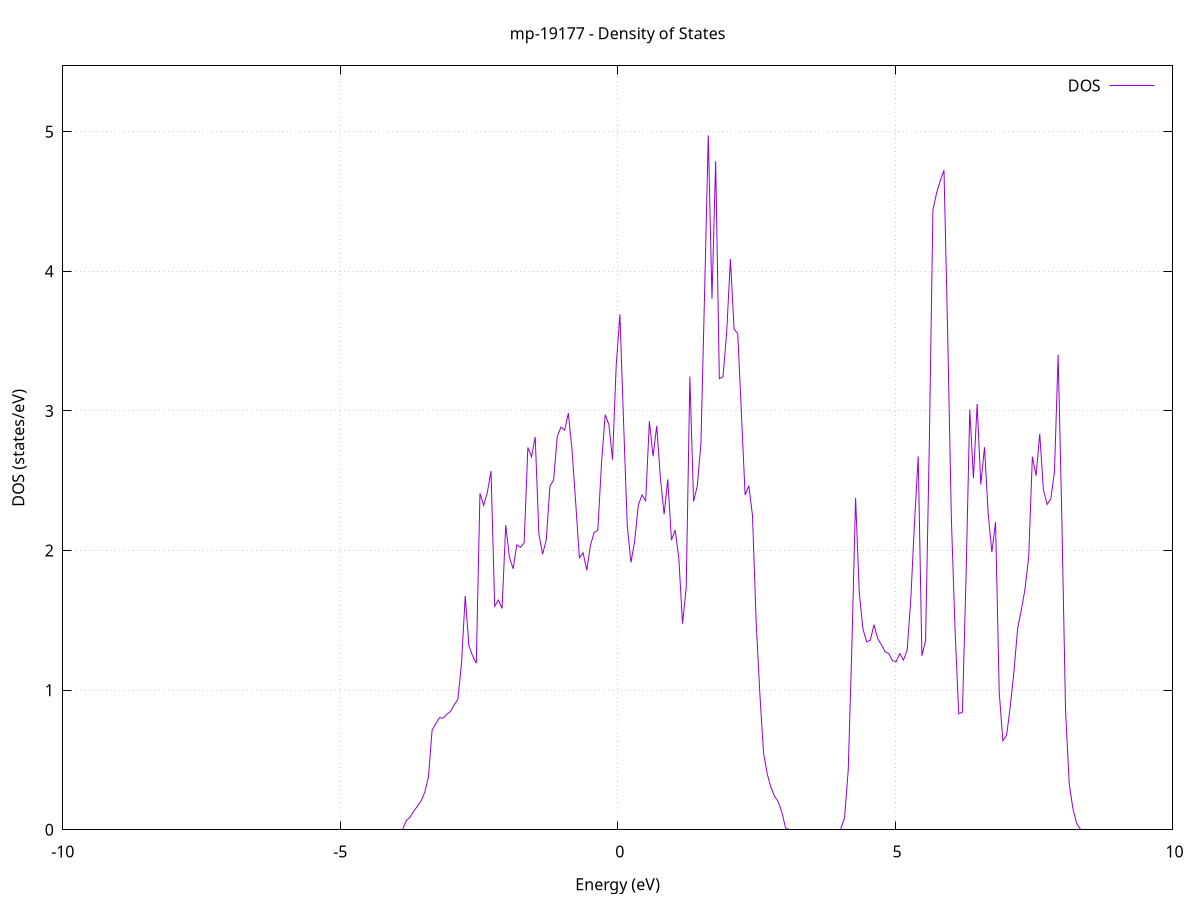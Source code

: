 set title 'mp-19177 - Density of States'
set xlabel 'Energy (eV)'
set ylabel 'DOS (states/eV)'
set grid
set xrange [-10:10]
set yrange [0:5.471]
set xzeroaxis lt -1
set terminal png size 800,600
set output 'mp-19177_dos_gnuplot.png'
plot '-' using 1:2 with lines title 'DOS'
-47.349200 0.000000
-47.282800 0.000000
-47.216500 0.000000
-47.150100 0.000000
-47.083700 0.000000
-47.017300 0.000000
-46.951000 0.000000
-46.884600 0.000000
-46.818200 0.000000
-46.751900 0.000000
-46.685500 0.000000
-46.619100 0.000000
-46.552700 0.000000
-46.486400 0.000000
-46.420000 0.000000
-46.353600 0.000000
-46.287200 0.000000
-46.220900 0.000000
-46.154500 0.000000
-46.088100 0.000000
-46.021800 0.000000
-45.955400 0.000000
-45.889000 0.000000
-45.822600 0.000000
-45.756300 0.000000
-45.689900 0.000000
-45.623500 0.000000
-45.557100 0.000000
-45.490800 0.000000
-45.424400 0.000000
-45.358000 0.000000
-45.291700 0.000000
-45.225300 0.000000
-45.158900 0.000000
-45.092500 0.000000
-45.026200 0.000000
-44.959800 0.000000
-44.893400 0.000000
-44.827100 0.000000
-44.760700 0.000000
-44.694300 0.000000
-44.627900 0.000000
-44.561600 0.000000
-44.495200 0.000000
-44.428800 0.000000
-44.362400 0.000000
-44.296100 0.000000
-44.229700 0.000000
-44.163300 0.000000
-44.097000 0.000000
-44.030600 0.000000
-43.964200 0.000000
-43.897800 0.000000
-43.831500 0.000000
-43.765100 0.000000
-43.698700 0.000000
-43.632300 0.000000
-43.566000 0.000000
-43.499600 0.000000
-43.433200 0.000000
-43.366900 0.000000
-43.300500 0.000000
-43.234100 0.000000
-43.167700 0.000000
-43.101400 0.000000
-43.035000 0.000000
-42.968600 0.000000
-42.902200 0.000000
-42.835900 0.000000
-42.769500 0.000000
-42.703100 0.000000
-42.636800 0.000000
-42.570400 0.000000
-42.504000 0.000000
-42.437600 0.000000
-42.371300 0.000000
-42.304900 0.000000
-42.238500 0.000000
-42.172100 0.000000
-42.105800 0.000000
-42.039400 0.000000
-41.973000 0.000000
-41.906700 0.000000
-41.840300 0.000000
-41.773900 0.000000
-41.707500 0.000000
-41.641200 0.000000
-41.574800 0.000000
-41.508400 0.000000
-41.442100 0.000000
-41.375700 0.000000
-41.309300 0.000000
-41.242900 0.000000
-41.176600 0.000000
-41.110200 0.000000
-41.043800 0.000000
-40.977400 0.000000
-40.911100 0.000000
-40.844700 0.000000
-40.778300 0.000000
-40.712000 0.000000
-40.645600 0.000000
-40.579200 0.000000
-40.512800 0.000000
-40.446500 0.000000
-40.380100 0.000000
-40.313700 0.000000
-40.247300 10.254200
-40.181000 30.806600
-40.114600 0.000000
-40.048200 0.000000
-39.981900 0.000000
-39.915500 0.000000
-39.849100 0.000000
-39.782700 0.000000
-39.716400 0.000000
-39.650000 0.000000
-39.583600 0.000000
-39.517200 0.000000
-39.450900 0.000000
-39.384500 0.000000
-39.318100 0.000000
-39.251800 0.000000
-39.185400 0.000000
-39.119000 0.000000
-39.052600 0.000000
-38.986300 0.000000
-38.919900 0.000000
-38.853500 0.000000
-38.787200 0.000000
-38.720800 0.000000
-38.654400 0.000000
-38.588000 0.000000
-38.521700 0.000000
-38.455300 0.000000
-38.388900 0.000000
-38.322500 0.000000
-38.256200 0.000000
-38.189800 0.000000
-38.123400 0.000000
-38.057100 0.000000
-37.990700 0.000000
-37.924300 0.000000
-37.857900 0.000000
-37.791600 0.000000
-37.725200 0.000000
-37.658800 0.000000
-37.592400 0.000000
-37.526100 0.000000
-37.459700 0.000000
-37.393300 0.000000
-37.327000 0.000000
-37.260600 0.000000
-37.194200 0.000000
-37.127800 0.000000
-37.061500 0.000000
-36.995100 0.000000
-36.928700 0.000000
-36.862300 0.000000
-36.796000 0.000000
-36.729600 0.000000
-36.663200 0.000000
-36.596900 0.000000
-36.530500 0.000000
-36.464100 0.000000
-36.397700 0.000000
-36.331400 0.000000
-36.265000 0.000000
-36.198600 0.000000
-36.132200 0.000000
-36.065900 0.000000
-35.999500 0.000000
-35.933100 0.000000
-35.866800 0.000000
-35.800400 0.000000
-35.734000 0.000000
-35.667600 0.000000
-35.601300 0.000000
-35.534900 0.000000
-35.468500 0.000000
-35.402200 0.000000
-35.335800 0.000000
-35.269400 0.000000
-35.203000 0.000000
-35.136700 0.000000
-35.070300 0.000000
-35.003900 0.000000
-34.937500 0.000000
-34.871200 0.000000
-34.804800 0.000000
-34.738400 0.000000
-34.672100 0.000000
-34.605700 0.000000
-34.539300 0.000000
-34.472900 0.000000
-34.406600 0.000000
-34.340200 0.000000
-34.273800 0.000000
-34.207400 0.000000
-34.141100 0.000000
-34.074700 0.000000
-34.008300 0.000000
-33.942000 0.000000
-33.875600 0.000000
-33.809200 0.000000
-33.742800 0.000000
-33.676500 0.000000
-33.610100 0.000000
-33.543700 0.000000
-33.477300 0.000000
-33.411000 0.000000
-33.344600 0.000000
-33.278200 0.000000
-33.211900 0.000000
-33.145500 0.000000
-33.079100 0.000000
-33.012700 0.000000
-32.946400 0.000000
-32.880000 0.000000
-32.813600 0.000000
-32.747300 0.000000
-32.680900 0.000000
-32.614500 0.000000
-32.548100 0.000000
-32.481800 0.000000
-32.415400 0.000000
-32.349000 0.000000
-32.282600 0.000000
-32.216300 0.000000
-32.149900 0.000000
-32.083500 0.000000
-32.017200 0.000000
-31.950800 0.000000
-31.884400 0.000000
-31.818000 0.000000
-31.751700 0.000000
-31.685300 0.000000
-31.618900 0.000000
-31.552500 0.000000
-31.486200 0.000000
-31.419800 0.000000
-31.353400 0.000000
-31.287100 0.000000
-31.220700 0.000000
-31.154300 0.000000
-31.087900 0.000000
-31.021600 0.000000
-30.955200 0.000000
-30.888800 0.000000
-30.822400 0.000000
-30.756100 0.000000
-30.689700 0.000000
-30.623300 0.000000
-30.557000 0.000000
-30.490600 0.000000
-30.424200 0.000000
-30.357800 0.000000
-30.291500 0.000000
-30.225100 0.000000
-30.158700 0.000000
-30.092300 0.000000
-30.026000 0.000000
-29.959600 0.000000
-29.893200 0.000000
-29.826900 0.000000
-29.760500 0.000000
-29.694100 0.000000
-29.627700 0.000000
-29.561400 0.000000
-29.495000 0.000000
-29.428600 0.000000
-29.362300 0.000000
-29.295900 0.000000
-29.229500 0.000000
-29.163100 0.000000
-29.096800 0.000000
-29.030400 0.000000
-28.964000 0.000000
-28.897600 0.000000
-28.831300 0.000000
-28.764900 0.000000
-28.698500 0.000000
-28.632200 0.000000
-28.565800 0.000000
-28.499400 0.000000
-28.433000 0.000000
-28.366700 0.000000
-28.300300 0.000000
-28.233900 0.000000
-28.167500 0.000000
-28.101200 0.000000
-28.034800 0.000000
-27.968400 0.000000
-27.902100 0.000000
-27.835700 0.000000
-27.769300 0.000000
-27.702900 0.000000
-27.636600 0.000000
-27.570200 0.000000
-27.503800 0.000000
-27.437400 0.000000
-27.371100 0.000000
-27.304700 0.000000
-27.238300 0.000000
-27.172000 0.000000
-27.105600 0.000000
-27.039200 0.000000
-26.972800 0.000000
-26.906500 0.000000
-26.840100 0.000000
-26.773700 0.000000
-26.707400 0.000000
-26.641000 0.000000
-26.574600 0.000000
-26.508200 0.000000
-26.441900 0.000000
-26.375500 0.000000
-26.309100 0.000000
-26.242700 0.000000
-26.176400 0.000000
-26.110000 0.000000
-26.043600 0.000000
-25.977300 0.000000
-25.910900 0.000000
-25.844500 0.000000
-25.778100 0.000000
-25.711800 0.000000
-25.645400 0.000000
-25.579000 0.000000
-25.512600 0.000000
-25.446300 0.000000
-25.379900 0.000000
-25.313500 0.000000
-25.247200 0.000000
-25.180800 0.000000
-25.114400 0.000000
-25.048000 0.000000
-24.981700 0.000000
-24.915300 0.000000
-24.848900 0.000000
-24.782500 0.000000
-24.716200 0.000000
-24.649800 0.000000
-24.583400 0.000000
-24.517100 0.000000
-24.450700 0.000000
-24.384300 0.000000
-24.317900 0.000000
-24.251600 0.000000
-24.185200 0.000000
-24.118800 0.000000
-24.052400 0.000000
-23.986100 0.000000
-23.919700 0.000000
-23.853300 0.000000
-23.787000 0.000000
-23.720600 0.000000
-23.654200 0.000000
-23.587800 0.000000
-23.521500 0.000000
-23.455100 0.000000
-23.388700 0.000000
-23.322400 0.000000
-23.256000 0.000000
-23.189600 0.000000
-23.123200 0.000000
-23.056900 0.000000
-22.990500 0.000000
-22.924100 0.000000
-22.857700 0.000000
-22.791400 0.000000
-22.725000 0.000000
-22.658600 0.000000
-22.592300 0.000000
-22.525900 0.000000
-22.459500 0.000000
-22.393100 0.000000
-22.326800 0.000000
-22.260400 0.000000
-22.194000 0.000000
-22.127600 0.000000
-22.061300 0.000000
-21.994900 0.000000
-21.928500 0.000000
-21.862200 0.000000
-21.795800 0.000000
-21.729400 0.000000
-21.663000 0.000000
-21.596700 0.000000
-21.530300 0.000000
-21.463900 0.000000
-21.397500 0.000000
-21.331200 0.000000
-21.264800 0.000000
-21.198400 0.000000
-21.132100 0.000000
-21.065700 0.000000
-20.999300 0.000000
-20.932900 0.000000
-20.866600 0.000000
-20.800200 0.000000
-20.733800 0.000000
-20.667400 0.000000
-20.601100 0.000000
-20.534700 0.000000
-20.468300 0.000000
-20.402000 0.000000
-20.335600 0.000000
-20.269200 0.000000
-20.202800 0.000000
-20.136500 0.000000
-20.070100 0.000000
-20.003700 0.000000
-19.937400 0.000000
-19.871000 0.000000
-19.804600 0.000000
-19.738200 0.000000
-19.671900 0.000000
-19.605500 0.000000
-19.539100 0.000000
-19.472700 0.000000
-19.406400 0.000000
-19.340000 0.000000
-19.273600 0.000000
-19.207300 0.000000
-19.140900 0.000000
-19.074500 0.000000
-19.008100 0.000000
-18.941800 0.000000
-18.875400 0.000000
-18.809000 0.000000
-18.742600 0.000000
-18.676300 0.000000
-18.609900 0.000000
-18.543500 0.000000
-18.477200 0.000000
-18.410800 0.000000
-18.344400 0.000000
-18.278000 0.000000
-18.211700 0.000000
-18.145300 0.000000
-18.078900 0.000000
-18.012500 0.000000
-17.946200 0.000000
-17.879800 0.000000
-17.813400 0.000000
-17.747100 0.000000
-17.680700 0.000000
-17.614300 0.000000
-17.547900 0.000000
-17.481600 0.000000
-17.415200 0.000000
-17.348800 0.000000
-17.282500 0.000000
-17.216100 0.000000
-17.149700 0.000000
-17.083300 0.000000
-17.017000 0.000000
-16.950600 0.000000
-16.884200 0.000000
-16.817800 0.000000
-16.751500 0.000000
-16.685100 0.000000
-16.618700 0.000000
-16.552400 0.000000
-16.486000 0.000000
-16.419600 0.000000
-16.353200 0.000000
-16.286900 0.000000
-16.220500 0.000000
-16.154100 0.000000
-16.087700 0.000000
-16.021400 0.000000
-15.955000 0.000000
-15.888600 0.000000
-15.822300 0.000000
-15.755900 0.000000
-15.689500 0.112100
-15.623100 0.190100
-15.556800 0.254500
-15.490400 0.317000
-15.424000 0.379800
-15.357600 0.432800
-15.291300 0.498900
-15.224900 0.564100
-15.158500 0.631300
-15.092200 0.714200
-15.025800 0.951100
-14.959400 0.974400
-14.893000 0.954300
-14.826700 0.917200
-14.760300 1.434000
-14.693900 1.431200
-14.627500 1.510000
-14.561200 1.576500
-14.494800 1.678300
-14.428400 1.813200
-14.362100 2.050800
-14.295700 2.338900
-14.229300 3.292800
-14.162900 2.334700
-14.096600 1.368900
-14.030200 8.709200
-13.963800 9.786400
-13.897500 10.271700
-13.831100 3.510300
-13.764700 0.000000
-13.698300 0.000000
-13.632000 0.000000
-13.565600 0.000000
-13.499200 0.000000
-13.432800 0.000000
-13.366500 0.000000
-13.300100 0.000000
-13.233700 0.000000
-13.167400 0.000000
-13.101000 0.000000
-13.034600 0.000000
-12.968200 0.000000
-12.901900 0.000000
-12.835500 0.000000
-12.769100 0.000000
-12.702700 0.000000
-12.636400 0.000000
-12.570000 0.000000
-12.503600 0.000000
-12.437300 0.000000
-12.370900 0.000000
-12.304500 0.000000
-12.238100 0.000000
-12.171800 0.000000
-12.105400 0.000000
-12.039000 0.000000
-11.972600 0.000000
-11.906300 0.000000
-11.839900 0.000000
-11.773500 0.000000
-11.707200 0.000000
-11.640800 0.000000
-11.574400 0.000000
-11.508000 0.000000
-11.441700 0.000000
-11.375300 0.000000
-11.308900 0.000000
-11.242600 0.000000
-11.176200 0.000000
-11.109800 0.000000
-11.043400 0.000000
-10.977100 0.000000
-10.910700 0.000000
-10.844300 0.000000
-10.777900 0.000000
-10.711600 0.000000
-10.645200 0.000000
-10.578800 0.000000
-10.512500 0.000000
-10.446100 0.000000
-10.379700 0.000000
-10.313300 0.000000
-10.247000 0.000000
-10.180600 0.000000
-10.114200 0.000000
-10.047800 0.000000
-9.981500 0.000000
-9.915100 0.000000
-9.848700 0.000000
-9.782400 0.000000
-9.716000 0.000000
-9.649600 0.000000
-9.583200 0.000000
-9.516900 0.000000
-9.450500 0.000000
-9.384100 0.000000
-9.317700 0.000000
-9.251400 0.000000
-9.185000 0.000000
-9.118600 0.000000
-9.052300 0.000000
-8.985900 0.000000
-8.919500 0.000000
-8.853100 0.000000
-8.786800 0.000000
-8.720400 0.000000
-8.654000 0.000000
-8.587600 0.000000
-8.521300 0.000000
-8.454900 0.000000
-8.388500 0.000000
-8.322200 0.000000
-8.255800 0.000000
-8.189400 0.000000
-8.123000 0.000000
-8.056700 0.000000
-7.990300 0.000000
-7.923900 0.000000
-7.857600 0.000000
-7.791200 0.000000
-7.724800 0.000000
-7.658400 0.000000
-7.592100 0.000000
-7.525700 0.000000
-7.459300 0.000000
-7.392900 0.000000
-7.326600 0.000000
-7.260200 0.000000
-7.193800 0.000000
-7.127500 0.000000
-7.061100 0.000000
-6.994700 0.000000
-6.928300 0.000000
-6.862000 0.000000
-6.795600 0.000000
-6.729200 0.000000
-6.662800 0.000000
-6.596500 0.000000
-6.530100 0.000000
-6.463700 0.000000
-6.397400 0.000000
-6.331000 0.000000
-6.264600 0.000000
-6.198200 0.000000
-6.131900 0.000000
-6.065500 0.000000
-5.999100 0.000000
-5.932700 0.000000
-5.866400 0.000000
-5.800000 0.000000
-5.733600 0.000000
-5.667300 0.000000
-5.600900 0.000000
-5.534500 0.000000
-5.468100 0.000000
-5.401800 0.000000
-5.335400 0.000000
-5.269000 0.000000
-5.202700 0.000000
-5.136300 0.000000
-5.069900 0.000000
-5.003500 0.000000
-4.937200 0.000000
-4.870800 0.000000
-4.804400 0.000000
-4.738000 0.000000
-4.671700 0.000000
-4.605300 0.000000
-4.538900 0.000000
-4.472600 0.000000
-4.406200 0.000000
-4.339800 0.000000
-4.273400 0.000000
-4.207100 0.000000
-4.140700 0.000000
-4.074300 0.000000
-4.007900 0.000000
-3.941600 0.000000
-3.875200 0.003000
-3.808800 0.066800
-3.742500 0.089600
-3.676100 0.133100
-3.609700 0.168200
-3.543300 0.206200
-3.477000 0.267600
-3.410600 0.375700
-3.344200 0.713000
-3.277800 0.759900
-3.211500 0.802600
-3.145100 0.799200
-3.078700 0.827300
-3.012400 0.847600
-2.946000 0.896000
-2.879600 0.931600
-2.813200 1.195400
-2.746900 1.674200
-2.680500 1.316800
-2.614100 1.245500
-2.547700 1.192800
-2.481400 2.410700
-2.415000 2.323300
-2.348600 2.415300
-2.282300 2.569900
-2.215900 1.601200
-2.149500 1.644900
-2.083100 1.585200
-2.016800 2.182200
-1.950400 1.952600
-1.884000 1.868900
-1.817700 2.040500
-1.751300 2.022700
-1.684900 2.054600
-1.618500 2.737900
-1.552200 2.671800
-1.485800 2.813600
-1.419400 2.120200
-1.353000 1.973300
-1.286700 2.075100
-1.220300 2.460700
-1.153900 2.505000
-1.087600 2.818700
-1.021200 2.884000
-0.954800 2.862300
-0.888400 2.983200
-0.822100 2.719100
-0.755700 2.339800
-0.689300 1.946500
-0.622900 1.984600
-0.556600 1.858500
-0.490200 2.037700
-0.423800 2.128800
-0.357500 2.144500
-0.291100 2.621400
-0.224700 2.973200
-0.158300 2.902700
-0.092000 2.651500
-0.025600 3.328900
0.040800 3.690800
0.107200 2.915000
0.173500 2.176800
0.239900 1.914900
0.306300 2.066700
0.372600 2.325900
0.439000 2.397800
0.505400 2.356300
0.571800 2.925600
0.638100 2.674700
0.704500 2.892700
0.770900 2.518900
0.837300 2.260000
0.903600 2.509400
0.970000 2.074700
1.036400 2.147200
1.102700 1.944200
1.169100 1.476600
1.235500 1.731700
1.301900 3.245700
1.368200 2.352000
1.434600 2.459800
1.501000 2.766200
1.567300 3.850700
1.633700 4.973400
1.700100 3.802000
1.766500 4.788400
1.832800 3.231000
1.899200 3.244500
1.965600 3.565300
2.032000 4.087300
2.098300 3.586100
2.164700 3.553900
2.231100 2.976900
2.297400 2.397400
2.363800 2.464000
2.430200 2.251100
2.496600 1.488400
2.562900 0.974100
2.629300 0.550300
2.695700 0.400700
2.762100 0.304300
2.828400 0.240000
2.894800 0.200200
2.961200 0.123600
3.027500 0.009900
3.093900 0.000000
3.160300 0.000000
3.226700 0.000000
3.293000 0.000000
3.359400 0.000000
3.425800 0.000000
3.492200 0.000000
3.558500 0.000000
3.624900 0.000000
3.691300 0.000000
3.757600 0.000000
3.824000 0.000000
3.890400 0.000000
3.956800 0.000000
4.023100 0.000000
4.089500 0.084300
4.155900 0.429600
4.222200 1.322100
4.288600 2.376900
4.355000 1.695900
4.421400 1.437800
4.487700 1.345800
4.554100 1.358100
4.620500 1.468900
4.686900 1.368400
4.753200 1.325800
4.819600 1.275700
4.886000 1.262600
4.952300 1.211700
5.018700 1.203900
5.085100 1.261900
5.151500 1.215100
5.217800 1.287800
5.284200 1.656400
5.350600 2.204300
5.417000 2.674600
5.483300 1.245800
5.549700 1.356500
5.616100 2.738000
5.682400 4.438600
5.748800 4.560900
5.815200 4.649400
5.881600 4.724100
5.947900 3.557500
6.014300 2.234700
6.080700 1.436100
6.147100 0.832000
6.213400 0.841500
6.279800 1.818500
6.346200 3.011200
6.412500 2.517500
6.478900 3.049000
6.545300 2.472400
6.611700 2.739900
6.678000 2.263700
6.744400 1.987900
6.810800 2.203000
6.877200 0.982000
6.943500 0.637400
7.009900 0.677400
7.076300 0.882800
7.142600 1.133500
7.209000 1.442100
7.275400 1.575600
7.341800 1.723700
7.408100 1.953000
7.474500 2.672400
7.540900 2.535900
7.607200 2.836100
7.673600 2.435200
7.740000 2.329800
7.806400 2.370400
7.872700 2.564000
7.939100 3.402100
8.005500 2.234800
8.071900 0.860200
8.138200 0.332700
8.204600 0.152100
8.271000 0.048100
8.337300 0.000000
8.403700 0.000000
8.470100 0.000000
8.536500 0.000000
8.602800 0.000000
8.669200 0.000000
8.735600 0.000000
8.802000 0.000000
8.868300 0.000000
8.934700 0.000000
9.001100 0.000000
9.067400 0.000000
9.133800 0.000000
9.200200 0.000000
9.266600 0.000000
9.332900 0.000000
9.399300 0.000000
9.465700 0.000000
9.532100 0.000000
9.598400 0.000000
9.664800 0.000000
9.731200 0.000000
9.797500 0.000000
9.863900 0.000000
9.930300 0.000000
9.996700 0.000000
10.063000 0.000000
10.129400 0.000000
10.195800 0.000000
10.262100 0.000000
10.328500 0.000000
10.394900 0.000000
10.461300 0.000000
10.527600 0.000000
10.594000 0.000000
10.660400 0.000000
10.726800 0.000000
10.793100 0.000000
10.859500 0.000200
10.925900 0.008000
10.992200 0.025000
11.058600 0.035300
11.125000 0.037900
11.191400 0.043400
11.257700 0.051400
11.324100 0.059600
11.390500 0.065000
11.456900 0.068200
11.523200 0.073100
11.589600 0.078700
11.656000 0.084400
11.722300 0.090000
11.788700 0.096000
11.855100 0.102400
11.921500 0.108000
11.987800 0.113400
12.054200 0.119100
12.120600 0.124800
12.187000 0.130700
12.253300 0.137200
12.319700 0.144300
12.386100 0.151500
12.452400 0.158700
12.518800 0.166000
12.585200 0.173300
12.651600 0.180600
12.717900 0.188500
12.784300 0.197000
12.850700 0.205600
12.917100 0.216300
12.983400 0.253000
13.049800 0.258500
13.116200 0.254000
13.182500 0.259900
13.248900 0.264100
13.315300 0.265100
13.381700 0.266100
13.448000 0.272600
13.514400 0.316200
13.580800 0.334800
13.647100 0.345100
13.713500 0.365700
13.779900 0.382200
13.846300 0.400900
13.912600 0.421000
13.979000 0.448900
14.045400 0.476400
14.111800 0.505200
14.178100 0.546700
14.244500 0.616800
14.310900 0.763600
14.377200 0.832200
14.443600 0.859200
14.510000 0.875600
14.576400 0.826400
14.642700 0.805900
14.709100 0.823300
14.775500 0.864100
14.841900 0.893000
14.908200 0.963000
14.974600 1.347100
15.041000 1.022300
15.107300 1.016700
15.173700 1.019000
15.240100 0.918200
15.306500 0.870900
15.372800 0.834700
15.439200 0.796300
15.505600 0.852800
15.572000 0.891300
15.638300 0.907800
15.704700 0.830600
15.771100 0.792400
15.837400 0.779700
15.903800 0.764300
15.970200 0.709500
16.036600 0.805700
16.102900 0.767300
16.169300 0.718800
16.235700 0.709000
16.302000 0.731200
16.368400 0.830500
16.434800 0.865100
16.501200 1.350500
16.567500 0.951000
16.633900 1.055000
16.700300 1.118400
16.766700 1.157700
16.833000 0.948600
16.899400 0.962300
16.965800 0.995100
17.032100 1.048100
17.098500 1.090600
17.164900 1.146500
17.231300 1.105900
17.297600 0.974600
17.364000 0.897200
17.430400 0.841600
17.496800 0.896200
17.563100 0.722600
17.629500 0.595400
17.695900 0.540000
17.762200 0.497900
17.828600 0.422700
17.895000 0.471500
17.961400 0.714200
18.027700 1.016000
18.094100 2.194600
18.160500 2.183200
18.226900 2.535400
18.293200 2.736500
18.359600 3.072000
18.426000 2.097100
18.492300 1.807800
18.558700 1.556400
18.625100 1.367600
18.691500 1.314100
18.757800 1.307000
18.824200 1.443800
18.890600 1.266700
18.957000 0.973100
19.023300 1.120100
19.089700 1.214700
19.156100 1.297100
19.222400 1.130800
19.288800 0.899900
19.355200 0.800400
19.421600 0.849600
19.487900 1.041400
19.554300 1.184900
19.620700 1.072200
19.687000 1.090100
19.753400 1.201800
19.819800 1.500800
19.886200 1.397300
19.952500 1.266500
20.018900 1.226900
20.085300 1.023400
20.151700 1.162300
20.218000 1.379500
20.284400 1.663200
20.350800 1.889200
20.417100 2.126400
20.483500 2.343200
20.549900 2.581400
20.616300 2.080100
20.682600 1.847800
20.749000 1.665400
20.815400 1.737200
20.881800 1.812300
20.948100 1.667200
21.014500 1.644700
21.080900 1.557900
21.147200 1.506700
21.213600 1.441100
21.280000 1.446100
21.346400 1.404400
21.412700 1.365900
21.479100 1.334200
21.545500 1.301200
21.611900 1.268500
21.678200 1.272700
21.744600 1.270300
21.811000 1.251300
21.877300 1.228300
21.943700 1.232000
22.010100 1.190000
22.076500 1.129100
22.142800 1.069500
22.209200 1.068200
22.275600 1.009100
22.341900 0.866400
22.408300 0.862600
22.474700 0.864300
22.541100 0.876300
22.607400 0.905000
22.673800 0.906400
22.740200 0.893400
22.806600 0.997800
22.872900 0.901000
22.939300 0.877200
23.005700 0.863900
23.072000 0.856500
23.138400 0.842600
23.204800 0.809900
23.271200 0.779700
23.337500 0.750000
23.403900 0.700900
23.470300 0.673400
23.536700 0.622000
23.603000 0.579500
23.669400 0.558800
23.735800 0.545600
23.802100 0.548800
23.868500 0.579900
23.934900 0.793900
24.001300 0.677400
24.067600 0.606400
24.134000 0.676600
24.200400 0.803300
24.266800 0.810000
24.333100 0.760000
24.399500 0.732800
24.465900 0.774100
24.532200 0.756600
24.598600 0.681100
24.665000 0.692700
24.731400 0.819400
24.797700 1.019000
24.864100 1.072000
24.930500 1.037200
24.996900 1.092900
25.063200 1.170400
25.129600 1.012700
25.196000 1.036700
25.262300 1.025000
25.328700 0.999200
25.395100 1.006000
25.461500 1.010400
25.527800 1.027000
25.594200 1.050700
25.660600 1.110800
25.726900 1.067500
25.793300 1.089400
25.859700 1.068700
25.926100 1.120300
25.992400 1.256700
26.058800 1.375100
26.125200 1.520900
26.191600 1.285700
26.257900 1.297000
26.324300 1.053600
26.390700 0.896100
26.457000 0.788700
26.523400 0.712300
26.589800 0.664400
26.656200 0.632100
26.722500 0.602800
26.788900 0.583900
26.855300 0.559900
26.921700 0.539900
26.988000 0.518500
27.054400 0.500800
27.120800 0.497600
27.187100 0.531400
27.253500 0.502100
27.319900 0.510300
27.386300 0.519600
27.452600 0.555900
27.519000 0.590600
27.585400 0.639100
27.651800 0.684100
27.718100 0.734100
27.784500 0.812600
27.850900 0.830200
27.917200 0.821700
27.983600 0.783900
28.050000 0.779700
28.116400 0.861100
28.182700 0.907500
28.249100 0.954200
28.315500 1.013100
28.381900 1.128700
28.448200 1.228800
28.514600 1.474900
28.581000 1.456500
28.647300 1.390900
28.713700 1.488900
28.780100 1.480800
28.846500 1.677400
28.912800 1.454600
28.979200 1.402000
29.045600 1.277100
29.111900 1.211400
29.178300 1.201500
29.244700 1.213600
29.311100 1.273300
29.377400 1.663600
29.443800 1.807100
29.510200 1.881600
29.576600 1.872200
29.642900 1.661800
29.709300 1.519500
29.775700 1.405700
29.842000 1.372600
29.908400 1.031800
29.974800 0.921600
30.041200 0.891500
30.107500 0.819700
30.173900 0.968000
30.240300 1.116500
30.306700 1.199400
30.373000 1.237100
30.439400 1.482000
30.505800 1.421400
30.572100 1.296600
30.638500 1.182400
30.704900 1.052300
30.771300 0.956800
30.837600 0.882700
30.904000 0.849100
30.970400 0.870800
31.036800 0.948200
31.103100 1.083400
31.169500 1.076600
31.235900 1.077000
31.302200 1.091200
31.368600 1.134400
31.435000 1.161000
31.501400 1.173200
31.567700 1.132300
31.634100 1.122800
31.700500 1.125400
31.766800 1.147500
31.833200 1.200700
31.899600 1.234200
31.966000 1.246700
32.032300 1.305800
32.098700 1.575000
32.165100 1.693000
32.231500 1.783300
32.297800 1.715600
32.364200 1.571300
32.430600 1.548100
32.496900 1.752000
32.563300 1.847600
32.629700 1.779200
32.696100 1.713300
32.762400 1.706100
32.828800 1.518700
32.895200 1.346400
32.961600 1.381200
33.027900 1.175300
33.094300 1.064900
33.160700 0.947400
33.227000 0.900600
33.293400 0.919300
33.359800 0.866300
33.426200 0.796200
33.492500 0.851700
33.558900 0.915900
33.625300 0.976900
33.691700 1.141500
33.758000 1.212300
33.824400 1.147800
33.890800 0.926100
33.957100 0.950500
34.023500 0.986500
34.089900 1.089200
34.156300 1.222200
34.222600 1.459400
34.289000 1.803100
34.355400 2.863900
34.421800 3.301400
34.488100 2.724000
34.554500 2.482000
34.620900 2.468600
34.687200 2.433800
34.753600 3.708600
34.820000 3.908000
34.886400 3.871900
34.952700 3.482200
35.019100 2.661000
35.085500 1.964800
35.151800 1.510900
35.218200 1.321900
35.284600 1.254700
35.351000 1.243900
35.417300 1.291500
35.483700 1.329700
35.550100 1.260500
35.616500 1.158500
35.682800 1.142500
35.749200 1.299200
35.815600 1.441100
35.881900 1.585700
35.948300 1.637100
36.014700 1.744800
36.081100 1.820800
36.147400 1.962900
36.213800 2.013000
36.280200 1.874700
36.346600 1.786500
36.412900 1.850300
36.479300 1.692900
36.545700 1.623200
36.612000 1.553400
36.678400 1.387100
36.744800 1.265700
36.811200 1.489600
36.877500 1.407500
36.943900 1.259700
37.010300 0.822400
37.076700 0.669000
37.143000 0.701800
37.209400 0.786500
37.275800 0.835300
37.342100 0.912200
37.408500 0.992600
37.474900 1.088400
37.541300 1.217100
37.607600 1.396500
37.674000 1.474000
37.740400 1.556400
37.806700 1.615400
37.873100 1.701900
37.939500 1.732000
38.005900 1.712700
38.072200 1.691500
38.138600 1.574800
38.205000 1.470900
38.271400 1.523700
38.337700 1.411400
38.404100 1.417200
38.470500 1.327200
38.536800 1.251000
38.603200 1.232600
38.669600 1.193100
38.736000 1.150100
38.802300 1.224500
38.868700 1.280400
38.935100 1.384800
39.001500 1.456600
39.067800 1.336100
39.134200 1.363100
39.200600 1.381900
39.266900 1.292300
39.333300 1.306800
39.399700 1.231600
39.466100 1.154100
39.532400 1.115400
39.598800 1.123400
39.665200 1.151200
39.731600 1.324800
39.797900 1.221400
39.864300 1.133600
39.930700 0.927200
39.997000 0.824900
40.063400 0.902000
40.129800 0.673200
40.196200 0.631600
40.262500 0.666400
40.328900 0.831000
40.395300 1.000900
40.461700 1.236300
40.528000 1.525700
40.594400 1.886100
40.660800 1.837800
40.727100 1.634700
40.793500 1.405500
40.859900 1.332100
40.926300 1.312400
40.992600 1.387000
41.059000 1.579100
41.125400 1.946000
41.191700 2.287100
41.258100 2.088000
41.324500 1.880000
41.390900 1.704900
41.457200 1.588800
41.523600 1.595800
41.590000 1.856700
41.656400 1.960200
41.722700 2.093700
41.789100 2.022500
41.855500 1.677700
41.921800 1.527200
41.988200 1.515100
42.054600 1.651800
42.121000 1.820000
42.187300 1.910600
42.253700 1.974200
42.320100 1.969900
42.386500 2.047800
42.452800 2.041600
42.519200 2.099100
42.585600 2.058800
42.651900 1.946700
42.718300 2.037400
42.784700 2.086200
42.851100 2.069000
42.917400 2.150400
42.983800 2.218200
43.050200 2.324500
43.116600 2.025100
43.182900 2.004300
43.249300 1.840800
43.315700 1.790300
43.382000 1.934000
43.448400 2.177800
43.514800 2.121200
43.581200 2.149200
43.647500 2.159300
43.713900 2.233000
43.780300 2.256100
43.846600 2.209400
43.913000 2.109900
43.979400 2.037200
44.045800 1.856100
44.112100 1.722400
44.178500 1.737500
44.244900 1.951100
44.311300 2.033200
44.377600 1.977300
44.444000 1.886200
44.510400 1.783500
44.576700 1.675300
44.643100 1.587300
44.709500 1.515700
44.775900 1.373700
44.842200 1.172600
44.908600 1.224900
44.975000 1.349000
45.041400 1.585900
45.107700 1.746200
45.174100 1.871700
45.240500 1.747000
45.306800 1.625500
45.373200 1.637100
45.439600 1.562100
45.506000 1.560200
45.572300 1.692600
45.638700 1.700100
45.705100 1.775000
45.771500 1.724300
45.837800 1.765000
45.904200 1.794300
45.970600 1.868400
46.036900 2.056900
46.103300 2.016200
46.169700 1.638400
46.236100 1.498400
46.302400 1.404100
46.368800 1.196200
46.435200 1.102000
46.501600 1.093500
46.567900 1.327500
46.634300 1.572700
46.700700 1.740200
46.767000 1.721900
46.833400 1.708800
46.899800 1.478800
46.966200 1.298300
47.032500 1.317300
47.098900 1.531700
47.165300 1.815500
47.231600 1.921500
47.298000 1.719000
47.364400 1.627000
47.430800 1.662100
47.497100 1.799500
47.563500 1.611600
47.629900 1.168400
47.696300 1.081800
47.762600 1.115700
47.829000 1.211600
47.895400 1.300500
47.961700 1.469600
48.028100 1.627700
48.094500 1.689600
48.160900 1.733500
48.227200 1.925400
48.293600 1.801700
48.360000 1.476900
48.426400 1.399200
48.492700 1.350000
48.559100 1.395300
48.625500 1.410500
48.691800 1.504800
48.758200 1.740400
48.824600 1.846100
48.891000 1.667400
48.957300 1.698400
49.023700 1.701200
49.090100 1.694400
49.156500 1.727800
49.222800 1.647700
49.289200 1.636300
49.355600 1.662100
49.421900 1.632100
49.488300 1.665400
49.554700 1.534600
49.621100 1.464400
49.687400 1.446600
49.753800 1.428600
49.820200 1.341300
49.886600 1.320300
49.952900 1.346700
50.019300 1.430800
50.085700 1.496900
50.152000 1.729200
50.218400 1.745500
50.284800 1.626100
50.351200 1.530300
50.417500 1.448600
50.483900 1.367900
50.550300 1.296600
50.616600 1.263900
50.683000 1.304900
50.749400 1.354300
50.815800 1.505600
50.882100 1.617600
50.948500 1.348800
51.014900 1.312100
51.081300 1.589100
51.147600 1.650400
51.214000 1.503900
51.280400 1.430100
51.346700 1.400600
51.413100 1.580300
51.479500 1.768900
51.545900 1.738600
51.612200 1.895400
51.678600 2.033200
51.745000 1.899600
51.811400 1.612000
51.877700 1.351500
51.944100 1.277900
52.010500 1.397600
52.076800 1.553100
52.143200 1.502100
52.209600 1.388000
52.276000 1.223200
52.342300 1.372700
52.408700 1.379100
52.475100 1.486500
52.541500 1.679100
52.607800 1.751800
52.674200 1.749800
52.740600 1.682300
52.806900 1.490700
52.873300 1.575700
52.939700 1.587800
53.006100 1.584200
53.072400 1.595700
53.138800 1.691400
53.205200 1.771600
53.271500 1.817800
53.337900 1.733100
53.404300 1.845500
53.470700 1.890000
53.537000 1.917000
53.603400 2.007500
53.669800 2.105300
53.736200 1.916100
53.802500 1.879300
53.868900 1.885300
53.935300 2.093600
54.001600 1.988800
54.068000 1.902000
54.134400 1.781600
54.200800 1.729500
54.267100 1.865400
54.333500 1.798900
54.399900 1.775000
54.466300 1.786000
54.532600 1.743600
54.599000 1.658100
54.665400 1.602100
54.731700 1.557600
54.798100 1.471600
54.864500 1.560500
54.930900 1.554600
54.997200 1.633900
55.063600 1.703100
55.130000 1.633100
55.196400 1.557500
55.262700 1.490100
55.329100 1.493500
55.395500 1.595100
55.461800 1.524700
55.528200 1.376200
55.594600 1.343100
55.661000 1.391600
55.727300 1.429300
55.793700 1.583000
55.860100 1.687000
55.926500 1.764400
55.992800 1.723400
56.059200 1.775200
56.125600 1.642400
56.191900 1.565900
56.258300 1.558300
56.324700 1.498400
56.391100 1.469800
56.457400 1.512700
56.523800 1.625500
56.590200 1.734400
56.656500 1.830200
56.722900 1.806600
56.789300 1.718600
56.855700 1.660900
56.922000 1.564600
56.988400 1.541700
57.054800 1.526300
57.121200 1.589900
57.187500 1.628300
57.253900 1.668700
57.320300 1.663800
57.386600 1.611300
57.453000 1.588500
57.519400 1.638400
57.585800 1.579200
57.652100 1.587900
57.718500 1.559100
57.784900 1.550900
57.851300 1.575600
57.917600 1.542000
57.984000 1.515000
58.050400 1.591500
58.116700 1.652400
58.183100 1.474100
58.249500 1.473300
58.315900 1.415000
58.382200 1.493200
58.448600 1.454500
58.515000 1.404000
58.581400 1.415600
58.647700 1.358900
58.714100 1.469200
58.780500 1.605400
58.846800 1.560400
58.913200 1.508900
58.979600 1.508900
59.046000 1.532700
59.112300 1.558100
59.178700 1.542900
59.245100 1.534000
59.311400 1.575900
59.377800 1.617900
59.444200 1.674200
59.510600 1.790500
59.576900 1.752800
59.643300 1.657900
59.709700 1.626900
59.776100 1.661000
59.842400 1.736700
59.908800 1.697500
59.975200 1.715000
60.041500 1.709000
60.107900 1.652200
60.174300 1.604500
60.240700 1.447800
60.307000 1.356700
60.373400 1.370800
60.439800 1.428100
60.506200 1.488700
60.572500 1.510400
60.638900 1.567000
60.705300 1.656600
60.771600 1.735000
60.838000 1.822400
60.904400 1.665000
60.970800 1.514300
61.037100 1.499100
61.103500 1.578200
61.169900 1.839300
61.236300 1.913600
61.302600 1.824500
61.369000 1.676900
61.435400 1.459900
61.501700 1.459900
61.568100 1.495400
61.634500 1.516100
61.700900 1.502100
61.767200 1.536900
61.833600 1.592700
61.900000 1.685300
61.966400 1.739100
62.032700 1.810900
62.099100 1.920300
62.165500 1.981800
62.231800 2.069300
62.298200 1.997900
62.364600 1.859500
62.431000 1.762300
62.497300 1.687200
62.563700 1.643800
62.630100 1.685600
62.696400 1.685300
62.762800 1.562200
62.829200 1.488900
62.895600 1.471200
62.961900 1.469700
63.028300 1.467200
63.094700 1.472000
63.161100 1.518300
63.227400 1.561100
63.293800 1.546400
63.360200 1.508600
63.426500 1.501500
63.492900 1.657400
63.559300 1.760300
63.625700 1.690800
63.692000 1.537900
63.758400 1.387100
63.824800 1.338800
63.891200 1.455700
63.957500 1.555800
64.023900 1.557700
64.090300 1.663700
64.156600 1.475100
64.223000 1.463900
64.289400 1.503100
64.355800 1.602600
64.422100 1.674700
64.488500 1.605900
64.554900 1.484900
64.621300 1.391500
64.687600 1.422000
64.754000 1.473400
64.820400 1.571800
64.886700 1.768600
64.953100 1.856200
65.019500 1.945800
65.085900 1.846500
65.152200 1.826600
65.218600 1.652500
65.285000 1.572700
65.351300 1.590900
65.417700 1.604000
65.484100 1.650000
65.550500 1.611200
65.616800 1.635300
65.683200 1.628400
65.749600 1.593300
65.816000 1.552300
65.882300 1.625400
65.948700 1.740800
66.015100 1.785000
66.081400 1.794400
66.147800 1.859600
66.214200 1.918300
66.280600 1.917600
66.346900 1.811400
66.413300 1.819300
66.479700 1.785800
66.546100 1.885600
66.612400 1.917400
66.678800 1.758600
66.745200 1.576600
66.811500 1.565000
66.877900 1.545000
66.944300 1.571300
67.010700 1.582700
67.077000 1.583100
67.143400 1.586900
67.209800 1.785200
67.276200 1.765700
67.342500 1.794400
67.408900 1.777900
67.475300 1.777100
67.541600 1.863100
67.608000 1.918300
67.674400 1.925500
67.740800 1.854600
67.807100 1.767000
67.873500 1.690500
67.939900 1.684000
68.006300 1.732000
68.072600 1.708100
68.139000 1.639700
68.205400 1.547200
68.271700 1.413200
68.338100 1.438000
68.404500 1.499600
68.470900 1.606200
68.537200 1.791700
68.603600 1.870800
68.670000 1.888000
68.736300 1.902000
68.802700 1.811600
68.869100 1.760500
68.935500 1.741700
69.001800 1.644500
69.068200 1.589900
69.134600 1.785500
69.201000 2.051900
69.267300 1.963400
69.333700 1.830700
69.400100 1.848300
69.466400 1.984900
69.532800 2.008300
69.599200 1.820000
69.665600 1.826400
69.731900 1.972200
69.798300 2.095500
69.864700 2.216700
69.931100 2.059600
69.997400 1.794200
70.063800 1.625300
70.130200 1.594100
70.196500 1.733800
70.262900 1.833000
70.329300 1.958500
70.395700 1.994800
70.462000 1.921900
70.528400 1.903300
70.594800 1.835300
70.661200 1.817400
70.727500 1.802200
70.793900 1.804200
70.860300 1.903700
70.926600 1.775200
70.993000 1.759300
71.059400 1.688100
71.125800 1.744500
71.192100 1.817000
71.258500 1.793800
71.324900 1.588200
71.391200 1.502800
71.457600 1.499500
71.524000 1.492400
71.590400 1.547500
71.656700 1.641200
71.723100 1.781500
71.789500 1.754400
71.855900 1.643800
71.922200 1.563200
71.988600 1.553000
72.055000 1.604500
72.121300 1.676200
72.187700 1.770200
72.254100 1.796900
72.320500 1.723200
72.386800 1.745500
72.453200 1.733600
72.519600 1.875700
72.586000 1.774000
72.652300 1.552700
72.718700 1.401300
72.785100 1.395700
72.851400 1.418500
72.917800 1.533200
72.984200 1.725700
73.050600 1.706300
73.116900 1.808400
73.183300 1.818600
73.249700 1.799200
73.316100 1.762000
73.382400 1.756700
73.448800 1.889400
73.515200 1.958400
73.581500 1.924500
73.647900 1.903600
73.714300 1.822900
73.780700 1.752300
73.847000 1.640200
73.913400 1.692100
73.979800 1.829400
74.046200 1.732500
74.112500 1.707300
74.178900 1.717700
74.245300 1.673900
74.311600 1.621300
74.378000 1.590600
74.444400 1.633500
74.510800 1.657400
74.577100 1.865500
74.643500 1.725800
74.709900 1.760200
74.776200 1.749200
74.842600 1.845000
74.909000 1.880200
74.975400 1.902100
75.041700 2.068500
75.108100 1.941000
75.174500 2.057300
75.240900 1.904500
75.307200 1.781300
75.373600 1.821000
75.440000 1.789000
75.506300 1.876500
75.572700 2.034000
75.639100 2.046300
75.705500 1.932200
75.771800 1.851000
75.838200 1.879100
75.904600 1.898200
75.971000 1.958400
76.037300 1.855400
76.103700 1.823400
76.170100 1.819800
76.236400 1.869300
76.302800 1.978100
76.369200 2.089900
76.435600 2.045700
76.501900 2.161000
76.568300 2.171800
76.634700 2.123700
76.701100 2.205300
76.767400 2.232100
76.833800 2.157700
76.900200 2.092600
76.966500 2.303800
77.032900 2.073000
77.099300 1.811600
77.165700 1.793400
77.232000 1.843100
77.298400 2.022600
77.364800 2.054100
77.431200 1.989300
77.497500 1.896700
77.563900 1.697100
77.630300 1.502000
77.696600 1.432200
77.763000 1.362900
77.829400 1.238900
77.895800 0.948900
77.962100 0.712600
78.028500 0.632300
78.094900 0.551400
78.161200 0.427000
78.227600 0.335000
78.294000 0.295500
78.360400 0.221400
78.426700 0.191100
78.493100 0.138600
78.559500 0.101100
78.625900 0.071200
78.692200 0.023600
78.758600 0.019000
78.825000 0.014400
78.891300 0.011600
78.957700 0.009200
79.024100 0.007100
79.090500 0.005400
79.156800 0.004000
79.223200 0.002700
79.289600 0.001700
79.356000 0.000800
79.422300 0.000000
79.488700 0.000000
79.555100 0.000000
79.621400 0.000000
79.687800 0.000000
79.754200 0.000000
79.820600 0.000000
79.886900 0.000000
79.953300 0.000000
80.019700 0.000000
80.086100 0.000000
80.152400 0.000000
80.218800 0.000000
80.285200 0.000000
80.351500 0.000000
80.417900 0.000000
80.484300 0.000000
80.550700 0.000000
80.617000 0.000000
80.683400 0.000000
80.749800 0.000000
80.816100 0.000000
80.882500 0.000000
80.948900 0.000000
81.015300 0.000000
81.081600 0.000000
81.148000 0.000000
81.214400 0.000000
81.280800 0.000000
81.347100 0.000000
81.413500 0.000000
81.479900 0.000000
81.546200 0.000000
81.612600 0.000000
81.679000 0.000000
81.745400 0.000000
81.811700 0.000000
81.878100 0.000000
81.944500 0.000000
82.010900 0.000000
82.077200 0.000000
82.143600 0.000000
82.210000 0.000000
82.276300 0.000000
82.342700 0.000000
82.409100 0.000000
82.475500 0.000000
82.541800 0.000000
82.608200 0.000000
82.674600 0.000000
82.741000 0.000000
82.807300 0.000000
82.873700 0.000000
82.940100 0.000000
83.006400 0.000000
83.072800 0.000000
83.139200 0.000000
83.205600 0.000000
83.271900 0.000000
83.338300 0.000000
83.404700 0.000000
83.471100 0.000000
83.537400 0.000000
83.603800 0.000000
83.670200 0.000000
83.736500 0.000000
83.802900 0.000000
83.869300 0.000000
83.935700 0.000000
84.002000 0.000000
84.068400 0.000000
84.134800 0.000000
84.201100 0.000000
84.267500 0.000000
84.333900 0.000000
84.400300 0.000000
84.466600 0.000000
84.533000 0.000000
84.599400 0.000000
84.665800 0.000000
84.732100 0.000000
84.798500 0.000000
84.864900 0.000000
84.931200 0.000000
84.997600 0.000000
85.064000 0.000000
85.130400 0.000000
85.196700 0.000000
85.263100 0.000000
85.329500 0.000000
85.395900 0.000000
e
